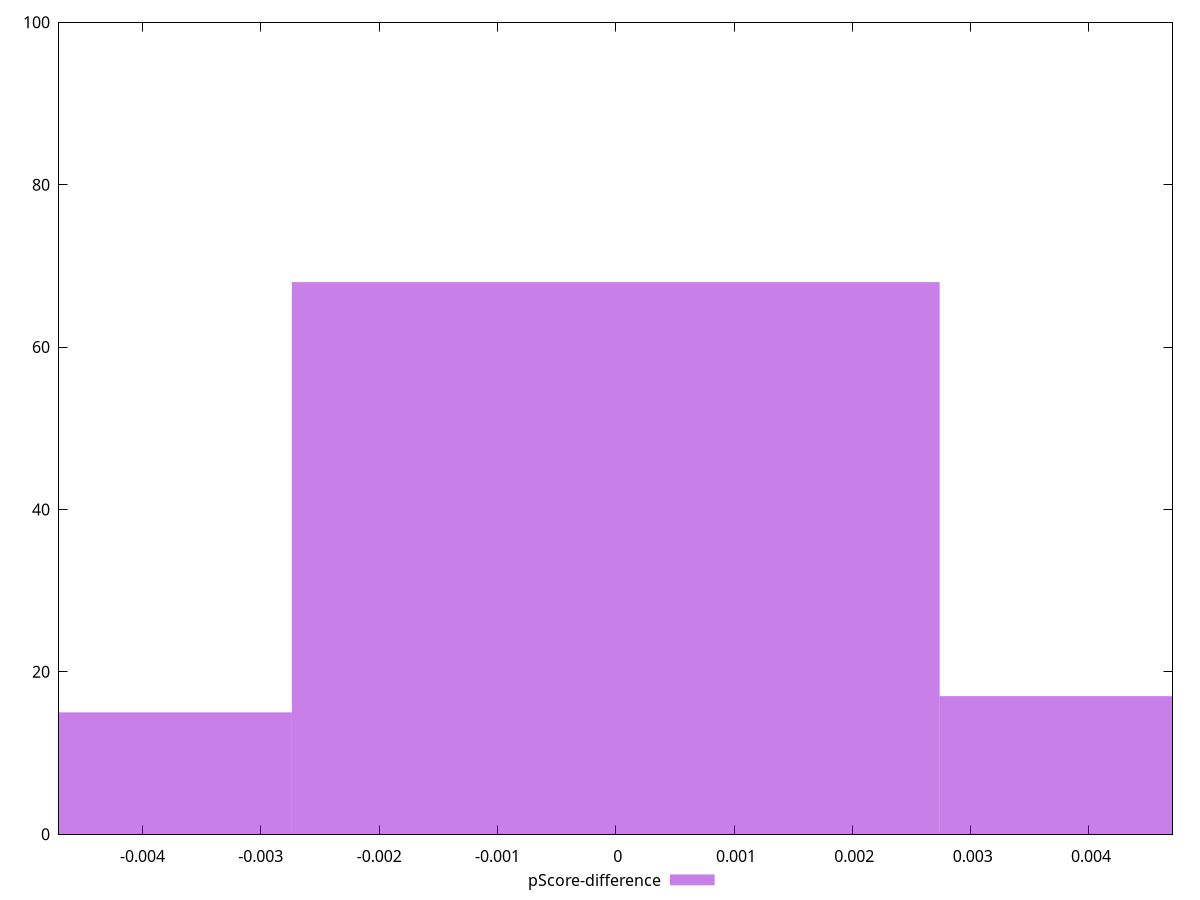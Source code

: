reset

$pScoreDifference <<EOF
0.005475457554775907 17
0 68
-0.005475457554775907 15
EOF

set key outside below
set boxwidth 0.005475457554775907
set xrange [-0.004705882352941192:0.004705882352941171]
set yrange [0:100]
set trange [0:100]
set style fill transparent solid 0.5 noborder
set terminal svg size 640, 490 enhanced background rgb 'white'
set output "report/report_00029_2021-02-24T13-36-40.390Z/uses-text-compression/samples/agenda/pScore-difference/histogram.svg"

plot $pScoreDifference title "pScore-difference" with boxes

reset
